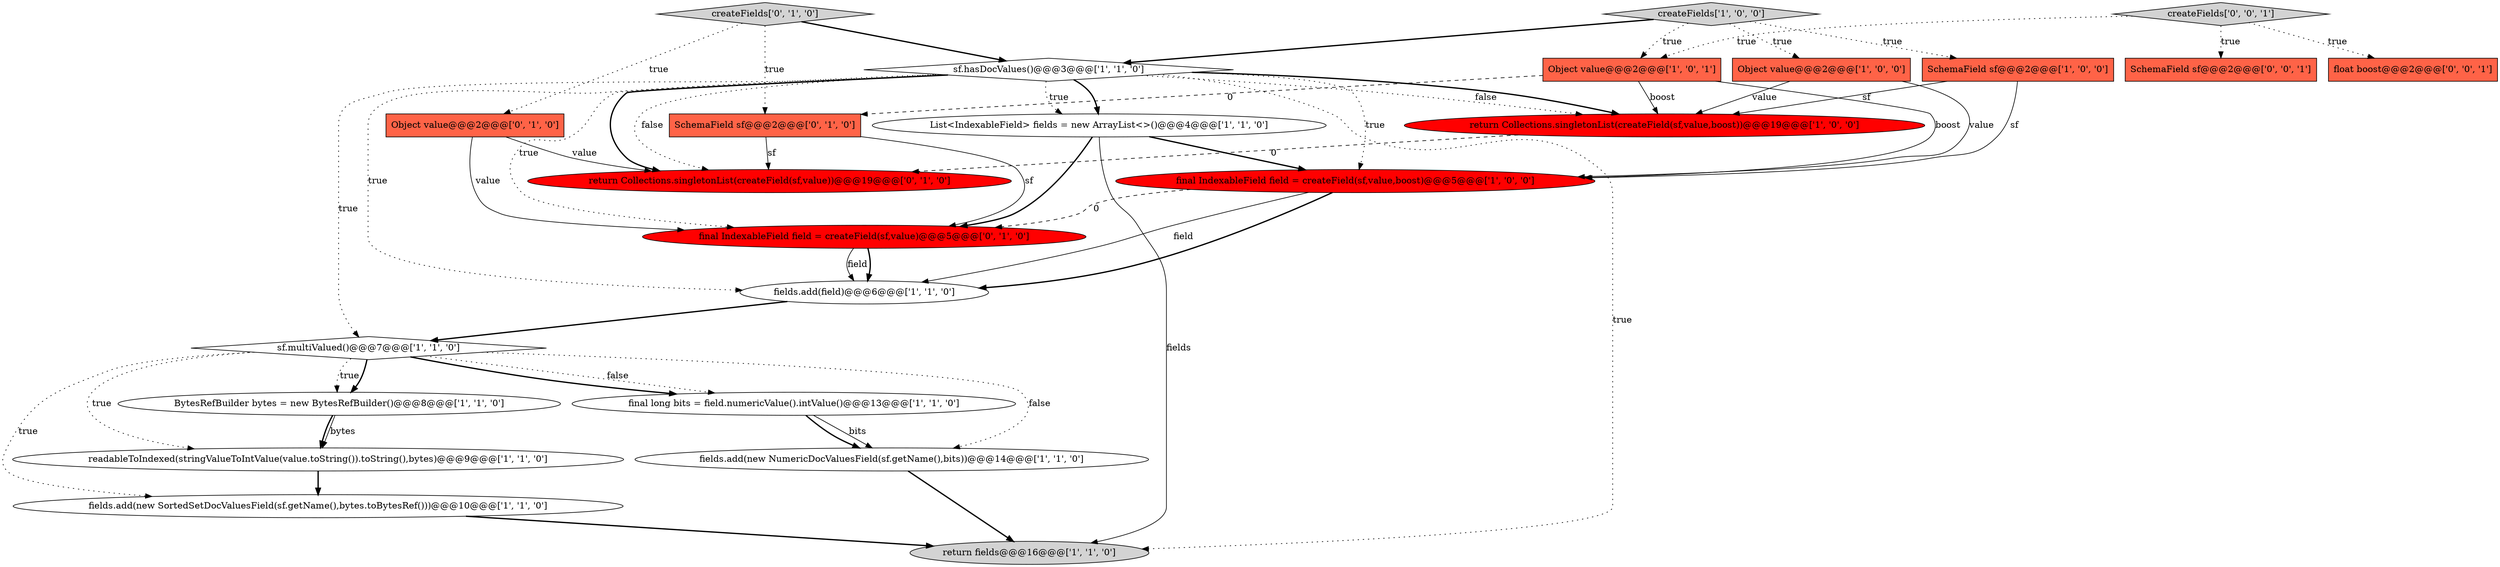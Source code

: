 digraph {
0 [style = filled, label = "sf.hasDocValues()@@@3@@@['1', '1', '0']", fillcolor = white, shape = diamond image = "AAA0AAABBB1BBB"];
6 [style = filled, label = "fields.add(new SortedSetDocValuesField(sf.getName(),bytes.toBytesRef()))@@@10@@@['1', '1', '0']", fillcolor = white, shape = ellipse image = "AAA0AAABBB1BBB"];
10 [style = filled, label = "return Collections.singletonList(createField(sf,value,boost))@@@19@@@['1', '0', '0']", fillcolor = red, shape = ellipse image = "AAA1AAABBB1BBB"];
4 [style = filled, label = "Object value@@@2@@@['1', '0', '0']", fillcolor = tomato, shape = box image = "AAA0AAABBB1BBB"];
17 [style = filled, label = "return Collections.singletonList(createField(sf,value))@@@19@@@['0', '1', '0']", fillcolor = red, shape = ellipse image = "AAA1AAABBB2BBB"];
7 [style = filled, label = "List<IndexableField> fields = new ArrayList<>()@@@4@@@['1', '1', '0']", fillcolor = white, shape = ellipse image = "AAA0AAABBB1BBB"];
18 [style = filled, label = "SchemaField sf@@@2@@@['0', '1', '0']", fillcolor = tomato, shape = box image = "AAA1AAABBB2BBB"];
14 [style = filled, label = "fields.add(field)@@@6@@@['1', '1', '0']", fillcolor = white, shape = ellipse image = "AAA0AAABBB1BBB"];
3 [style = filled, label = "SchemaField sf@@@2@@@['1', '0', '0']", fillcolor = tomato, shape = box image = "AAA0AAABBB1BBB"];
16 [style = filled, label = "Object value@@@2@@@['0', '1', '0']", fillcolor = tomato, shape = box image = "AAA0AAABBB2BBB"];
9 [style = filled, label = "return fields@@@16@@@['1', '1', '0']", fillcolor = lightgray, shape = ellipse image = "AAA0AAABBB1BBB"];
23 [style = filled, label = "createFields['0', '0', '1']", fillcolor = lightgray, shape = diamond image = "AAA0AAABBB3BBB"];
11 [style = filled, label = "final IndexableField field = createField(sf,value,boost)@@@5@@@['1', '0', '0']", fillcolor = red, shape = ellipse image = "AAA1AAABBB1BBB"];
1 [style = filled, label = "readableToIndexed(stringValueToIntValue(value.toString()).toString(),bytes)@@@9@@@['1', '1', '0']", fillcolor = white, shape = ellipse image = "AAA0AAABBB1BBB"];
20 [style = filled, label = "final IndexableField field = createField(sf,value)@@@5@@@['0', '1', '0']", fillcolor = red, shape = ellipse image = "AAA1AAABBB2BBB"];
21 [style = filled, label = "SchemaField sf@@@2@@@['0', '0', '1']", fillcolor = tomato, shape = box image = "AAA0AAABBB3BBB"];
2 [style = filled, label = "final long bits = field.numericValue().intValue()@@@13@@@['1', '1', '0']", fillcolor = white, shape = ellipse image = "AAA0AAABBB1BBB"];
15 [style = filled, label = "createFields['1', '0', '0']", fillcolor = lightgray, shape = diamond image = "AAA0AAABBB1BBB"];
13 [style = filled, label = "BytesRefBuilder bytes = new BytesRefBuilder()@@@8@@@['1', '1', '0']", fillcolor = white, shape = ellipse image = "AAA0AAABBB1BBB"];
22 [style = filled, label = "float boost@@@2@@@['0', '0', '1']", fillcolor = tomato, shape = box image = "AAA0AAABBB3BBB"];
12 [style = filled, label = "fields.add(new NumericDocValuesField(sf.getName(),bits))@@@14@@@['1', '1', '0']", fillcolor = white, shape = ellipse image = "AAA0AAABBB1BBB"];
5 [style = filled, label = "Object value@@@2@@@['1', '0', '1']", fillcolor = tomato, shape = box image = "AAA0AAABBB1BBB"];
19 [style = filled, label = "createFields['0', '1', '0']", fillcolor = lightgray, shape = diamond image = "AAA0AAABBB2BBB"];
8 [style = filled, label = "sf.multiValued()@@@7@@@['1', '1', '0']", fillcolor = white, shape = diamond image = "AAA0AAABBB1BBB"];
15->5 [style = dotted, label="true"];
7->11 [style = bold, label=""];
11->20 [style = dashed, label="0"];
8->12 [style = dotted, label="false"];
23->22 [style = dotted, label="true"];
11->14 [style = bold, label=""];
0->17 [style = bold, label=""];
19->18 [style = dotted, label="true"];
23->21 [style = dotted, label="true"];
23->5 [style = dotted, label="true"];
0->20 [style = dotted, label="true"];
4->10 [style = solid, label="value"];
5->10 [style = solid, label="boost"];
20->14 [style = bold, label=""];
0->17 [style = dotted, label="false"];
7->20 [style = bold, label=""];
16->20 [style = solid, label="value"];
5->18 [style = dashed, label="0"];
12->9 [style = bold, label=""];
2->12 [style = solid, label="bits"];
0->10 [style = dotted, label="false"];
8->2 [style = dotted, label="false"];
15->4 [style = dotted, label="true"];
13->1 [style = bold, label=""];
2->12 [style = bold, label=""];
19->0 [style = bold, label=""];
0->7 [style = bold, label=""];
0->8 [style = dotted, label="true"];
15->3 [style = dotted, label="true"];
8->1 [style = dotted, label="true"];
3->11 [style = solid, label="sf"];
0->10 [style = bold, label=""];
1->6 [style = bold, label=""];
8->6 [style = dotted, label="true"];
16->17 [style = solid, label="value"];
8->2 [style = bold, label=""];
15->0 [style = bold, label=""];
20->14 [style = solid, label="field"];
18->20 [style = solid, label="sf"];
19->16 [style = dotted, label="true"];
10->17 [style = dashed, label="0"];
7->9 [style = solid, label="fields"];
5->11 [style = solid, label="boost"];
0->14 [style = dotted, label="true"];
14->8 [style = bold, label=""];
8->13 [style = dotted, label="true"];
6->9 [style = bold, label=""];
13->1 [style = solid, label="bytes"];
4->11 [style = solid, label="value"];
11->14 [style = solid, label="field"];
0->11 [style = dotted, label="true"];
0->9 [style = dotted, label="true"];
8->13 [style = bold, label=""];
0->7 [style = dotted, label="true"];
3->10 [style = solid, label="sf"];
18->17 [style = solid, label="sf"];
}
